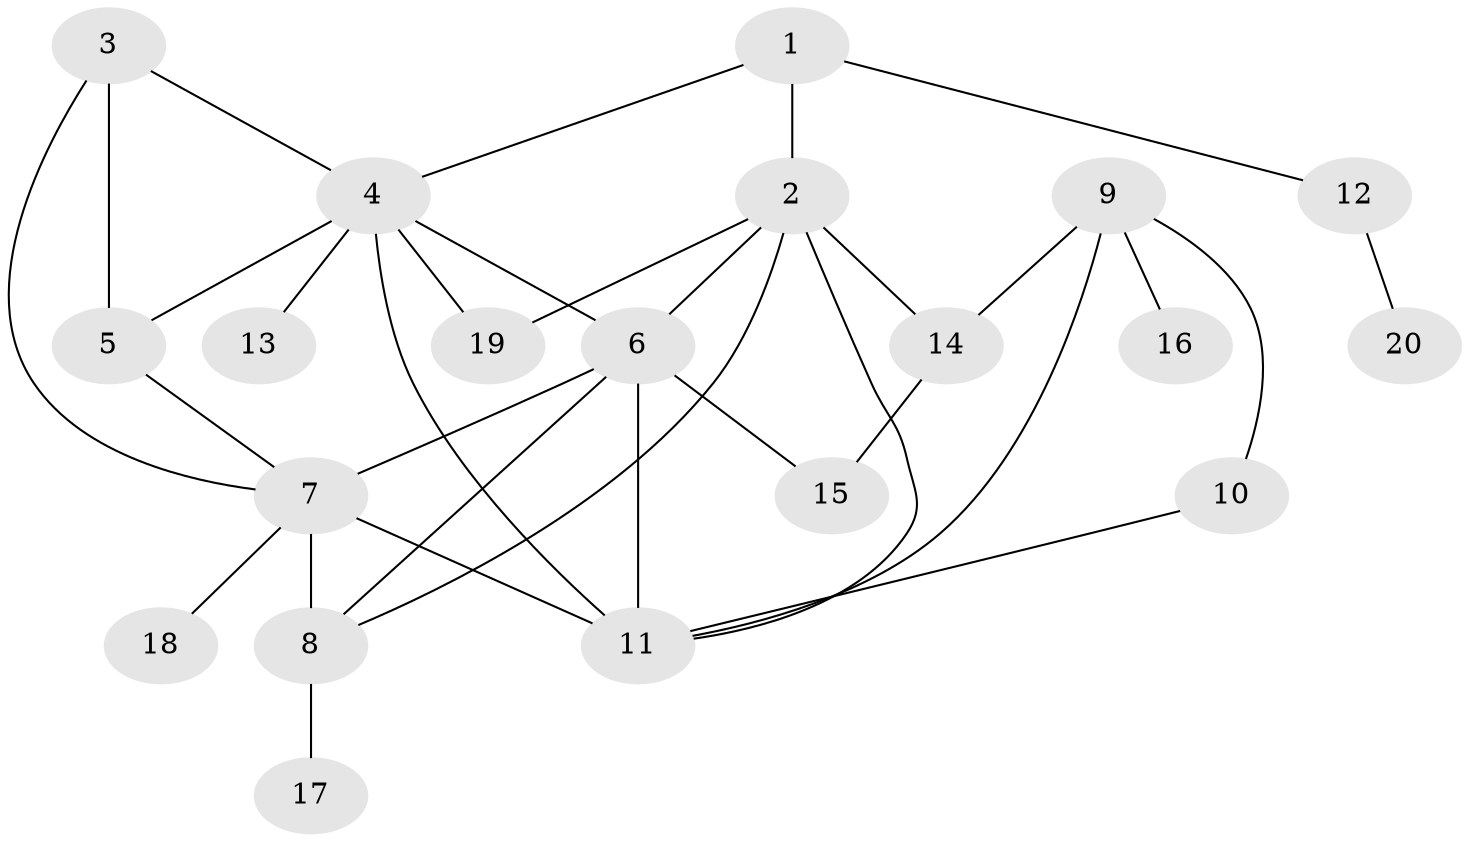 // original degree distribution, {4: 0.10606060606060606, 2: 0.16666666666666666, 10: 0.030303030303030304, 8: 0.045454545454545456, 6: 0.015151515151515152, 5: 0.045454545454545456, 1: 0.5, 3: 0.09090909090909091}
// Generated by graph-tools (version 1.1) at 2025/52/03/04/25 22:52:28]
// undirected, 20 vertices, 32 edges
graph export_dot {
  node [color=gray90,style=filled];
  1;
  2;
  3;
  4;
  5;
  6;
  7;
  8;
  9;
  10;
  11;
  12;
  13;
  14;
  15;
  16;
  17;
  18;
  19;
  20;
  1 -- 2 [weight=2.0];
  1 -- 4 [weight=1.0];
  1 -- 12 [weight=1.0];
  2 -- 6 [weight=1.0];
  2 -- 8 [weight=1.0];
  2 -- 11 [weight=1.0];
  2 -- 14 [weight=2.0];
  2 -- 19 [weight=1.0];
  3 -- 4 [weight=1.0];
  3 -- 5 [weight=1.0];
  3 -- 7 [weight=1.0];
  4 -- 5 [weight=1.0];
  4 -- 6 [weight=1.0];
  4 -- 11 [weight=1.0];
  4 -- 13 [weight=1.0];
  4 -- 19 [weight=1.0];
  5 -- 7 [weight=1.0];
  6 -- 7 [weight=2.0];
  6 -- 8 [weight=1.0];
  6 -- 11 [weight=2.0];
  6 -- 15 [weight=1.0];
  7 -- 8 [weight=6.0];
  7 -- 11 [weight=1.0];
  7 -- 18 [weight=1.0];
  8 -- 17 [weight=1.0];
  9 -- 10 [weight=1.0];
  9 -- 11 [weight=1.0];
  9 -- 14 [weight=1.0];
  9 -- 16 [weight=1.0];
  10 -- 11 [weight=1.0];
  12 -- 20 [weight=1.0];
  14 -- 15 [weight=1.0];
}
